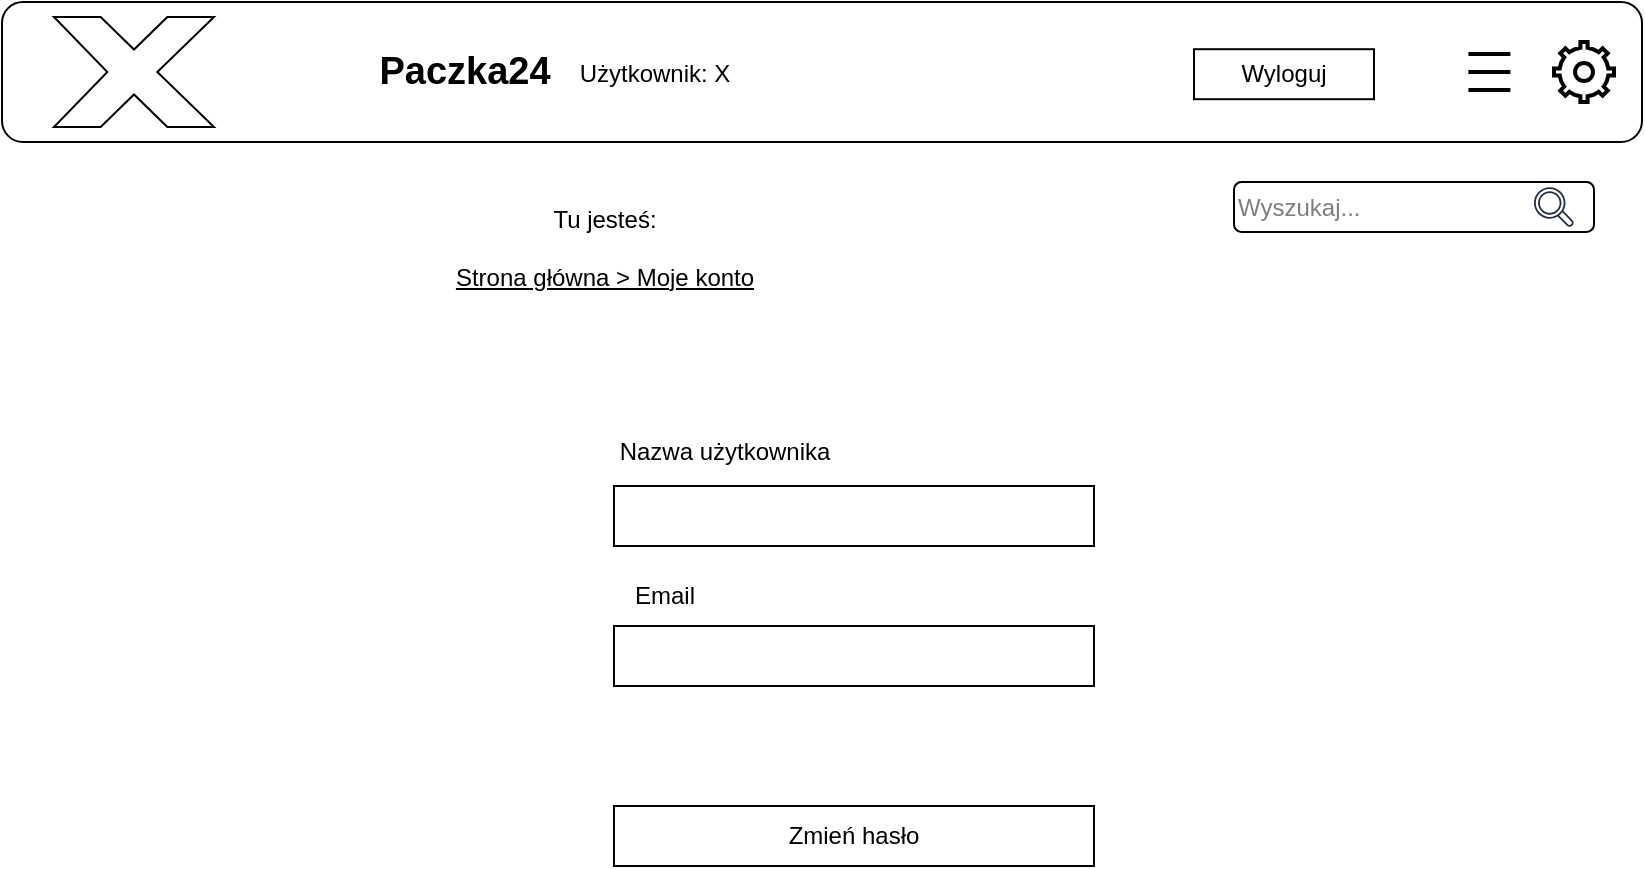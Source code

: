 <mxfile version="27.0.5">
  <diagram name="Strona-1" id="Km8-5z5wj6EM1EKiT5B_">
    <mxGraphModel dx="1426" dy="817" grid="1" gridSize="10" guides="1" tooltips="1" connect="1" arrows="1" fold="1" page="1" pageScale="1" pageWidth="827" pageHeight="1169" math="0" shadow="0">
      <root>
        <mxCell id="0" />
        <mxCell id="1" parent="0" />
        <mxCell id="JfAREelSMfDCFGKYSH0z-1" value="" style="rounded=1;whiteSpace=wrap;html=1;" vertex="1" parent="1">
          <mxGeometry x="4" width="820" height="70" as="geometry" />
        </mxCell>
        <mxCell id="JfAREelSMfDCFGKYSH0z-2" value="Paczka24" style="text;html=1;align=center;verticalAlign=middle;resizable=0;points=[];autosize=1;strokeColor=none;fillColor=none;fontStyle=1;fontSize=19;" vertex="1" parent="1">
          <mxGeometry x="180" y="15" width="110" height="40" as="geometry" />
        </mxCell>
        <mxCell id="JfAREelSMfDCFGKYSH0z-3" value="" style="html=1;verticalLabelPosition=bottom;align=center;labelBackgroundColor=#ffffff;verticalAlign=top;strokeWidth=2;shadow=0;dashed=0;shape=mxgraph.ios7.icons.settings;" vertex="1" parent="1">
          <mxGeometry x="780" y="20" width="30" height="30" as="geometry" />
        </mxCell>
        <mxCell id="JfAREelSMfDCFGKYSH0z-4" value="Użytkownik: X" style="text;html=1;align=center;verticalAlign=middle;resizable=0;points=[];autosize=1;strokeColor=none;fillColor=none;" vertex="1" parent="1">
          <mxGeometry x="280" y="21.4" width="100" height="30" as="geometry" />
        </mxCell>
        <mxCell id="JfAREelSMfDCFGKYSH0z-5" value="" style="html=1;verticalLabelPosition=bottom;align=center;labelBackgroundColor=#ffffff;verticalAlign=top;strokeWidth=2;shadow=0;dashed=0;shape=mxgraph.ios7.icons.most_viewed;pointerEvents=1" vertex="1" parent="1">
          <mxGeometry x="730" y="23.6" width="28.2" height="22.8" as="geometry" />
        </mxCell>
        <mxCell id="JfAREelSMfDCFGKYSH0z-6" value="Wyszukaj..." style="rounded=1;whiteSpace=wrap;html=1;align=left;textOpacity=50;" vertex="1" parent="1">
          <mxGeometry x="620" y="90" width="180" height="25" as="geometry" />
        </mxCell>
        <mxCell id="JfAREelSMfDCFGKYSH0z-7" value="" style="sketch=0;outlineConnect=0;fontColor=#232F3E;gradientColor=none;fillColor=#232F3D;strokeColor=none;dashed=0;verticalLabelPosition=bottom;verticalAlign=top;align=center;html=1;fontSize=12;fontStyle=0;aspect=fixed;pointerEvents=1;shape=mxgraph.aws4.magnifying_glass_2;" vertex="1" parent="1">
          <mxGeometry x="770" y="92.5" width="20" height="20" as="geometry" />
        </mxCell>
        <mxCell id="JfAREelSMfDCFGKYSH0z-8" value="" style="verticalLabelPosition=bottom;verticalAlign=top;html=1;shape=mxgraph.basic.x" vertex="1" parent="1">
          <mxGeometry x="30" y="7.5" width="80" height="55" as="geometry" />
        </mxCell>
        <mxCell id="JfAREelSMfDCFGKYSH0z-9" value="Wyloguj" style="rounded=0;whiteSpace=wrap;html=1;" vertex="1" parent="1">
          <mxGeometry x="600" y="23.6" width="90" height="25" as="geometry" />
        </mxCell>
        <mxCell id="JfAREelSMfDCFGKYSH0z-10" value="&lt;div&gt;&lt;br&gt;&lt;/div&gt;&lt;div&gt;&lt;br&gt;&lt;/div&gt;" style="text;html=1;align=center;verticalAlign=middle;resizable=0;points=[];autosize=1;strokeColor=none;fillColor=none;fontSize=14;fontStyle=4" vertex="1" parent="1">
          <mxGeometry x="255" y="90" width="20" height="50" as="geometry" />
        </mxCell>
        <mxCell id="JfAREelSMfDCFGKYSH0z-11" value="Nazwa użytkownika" style="text;html=1;align=center;verticalAlign=middle;resizable=0;points=[];autosize=1;strokeColor=none;fillColor=none;" vertex="1" parent="1">
          <mxGeometry x="300" y="210" width="130" height="30" as="geometry" />
        </mxCell>
        <mxCell id="JfAREelSMfDCFGKYSH0z-12" value="Email" style="text;html=1;align=center;verticalAlign=middle;resizable=0;points=[];autosize=1;strokeColor=none;fillColor=none;" vertex="1" parent="1">
          <mxGeometry x="310" y="282" width="50" height="30" as="geometry" />
        </mxCell>
        <mxCell id="JfAREelSMfDCFGKYSH0z-14" value="" style="rounded=0;whiteSpace=wrap;html=1;" vertex="1" parent="1">
          <mxGeometry x="310" y="242" width="240" height="30" as="geometry" />
        </mxCell>
        <mxCell id="JfAREelSMfDCFGKYSH0z-15" value="" style="rounded=0;whiteSpace=wrap;html=1;" vertex="1" parent="1">
          <mxGeometry x="310" y="312" width="240" height="30" as="geometry" />
        </mxCell>
        <mxCell id="JfAREelSMfDCFGKYSH0z-16" value="Zmień hasło" style="rounded=0;whiteSpace=wrap;html=1;" vertex="1" parent="1">
          <mxGeometry x="310" y="402" width="240" height="30" as="geometry" />
        </mxCell>
        <mxCell id="JfAREelSMfDCFGKYSH0z-17" value="Tu jesteś:&lt;div&gt;&lt;u&gt;&lt;br&gt;&lt;/u&gt;&lt;/div&gt;&lt;div&gt;&lt;u&gt;Strona główna &amp;gt; Moje konto&lt;/u&gt;&lt;/div&gt;" style="text;html=1;align=center;verticalAlign=middle;resizable=0;points=[];autosize=1;strokeColor=none;fillColor=none;" vertex="1" parent="1">
          <mxGeometry x="220" y="92.5" width="170" height="60" as="geometry" />
        </mxCell>
      </root>
    </mxGraphModel>
  </diagram>
</mxfile>
